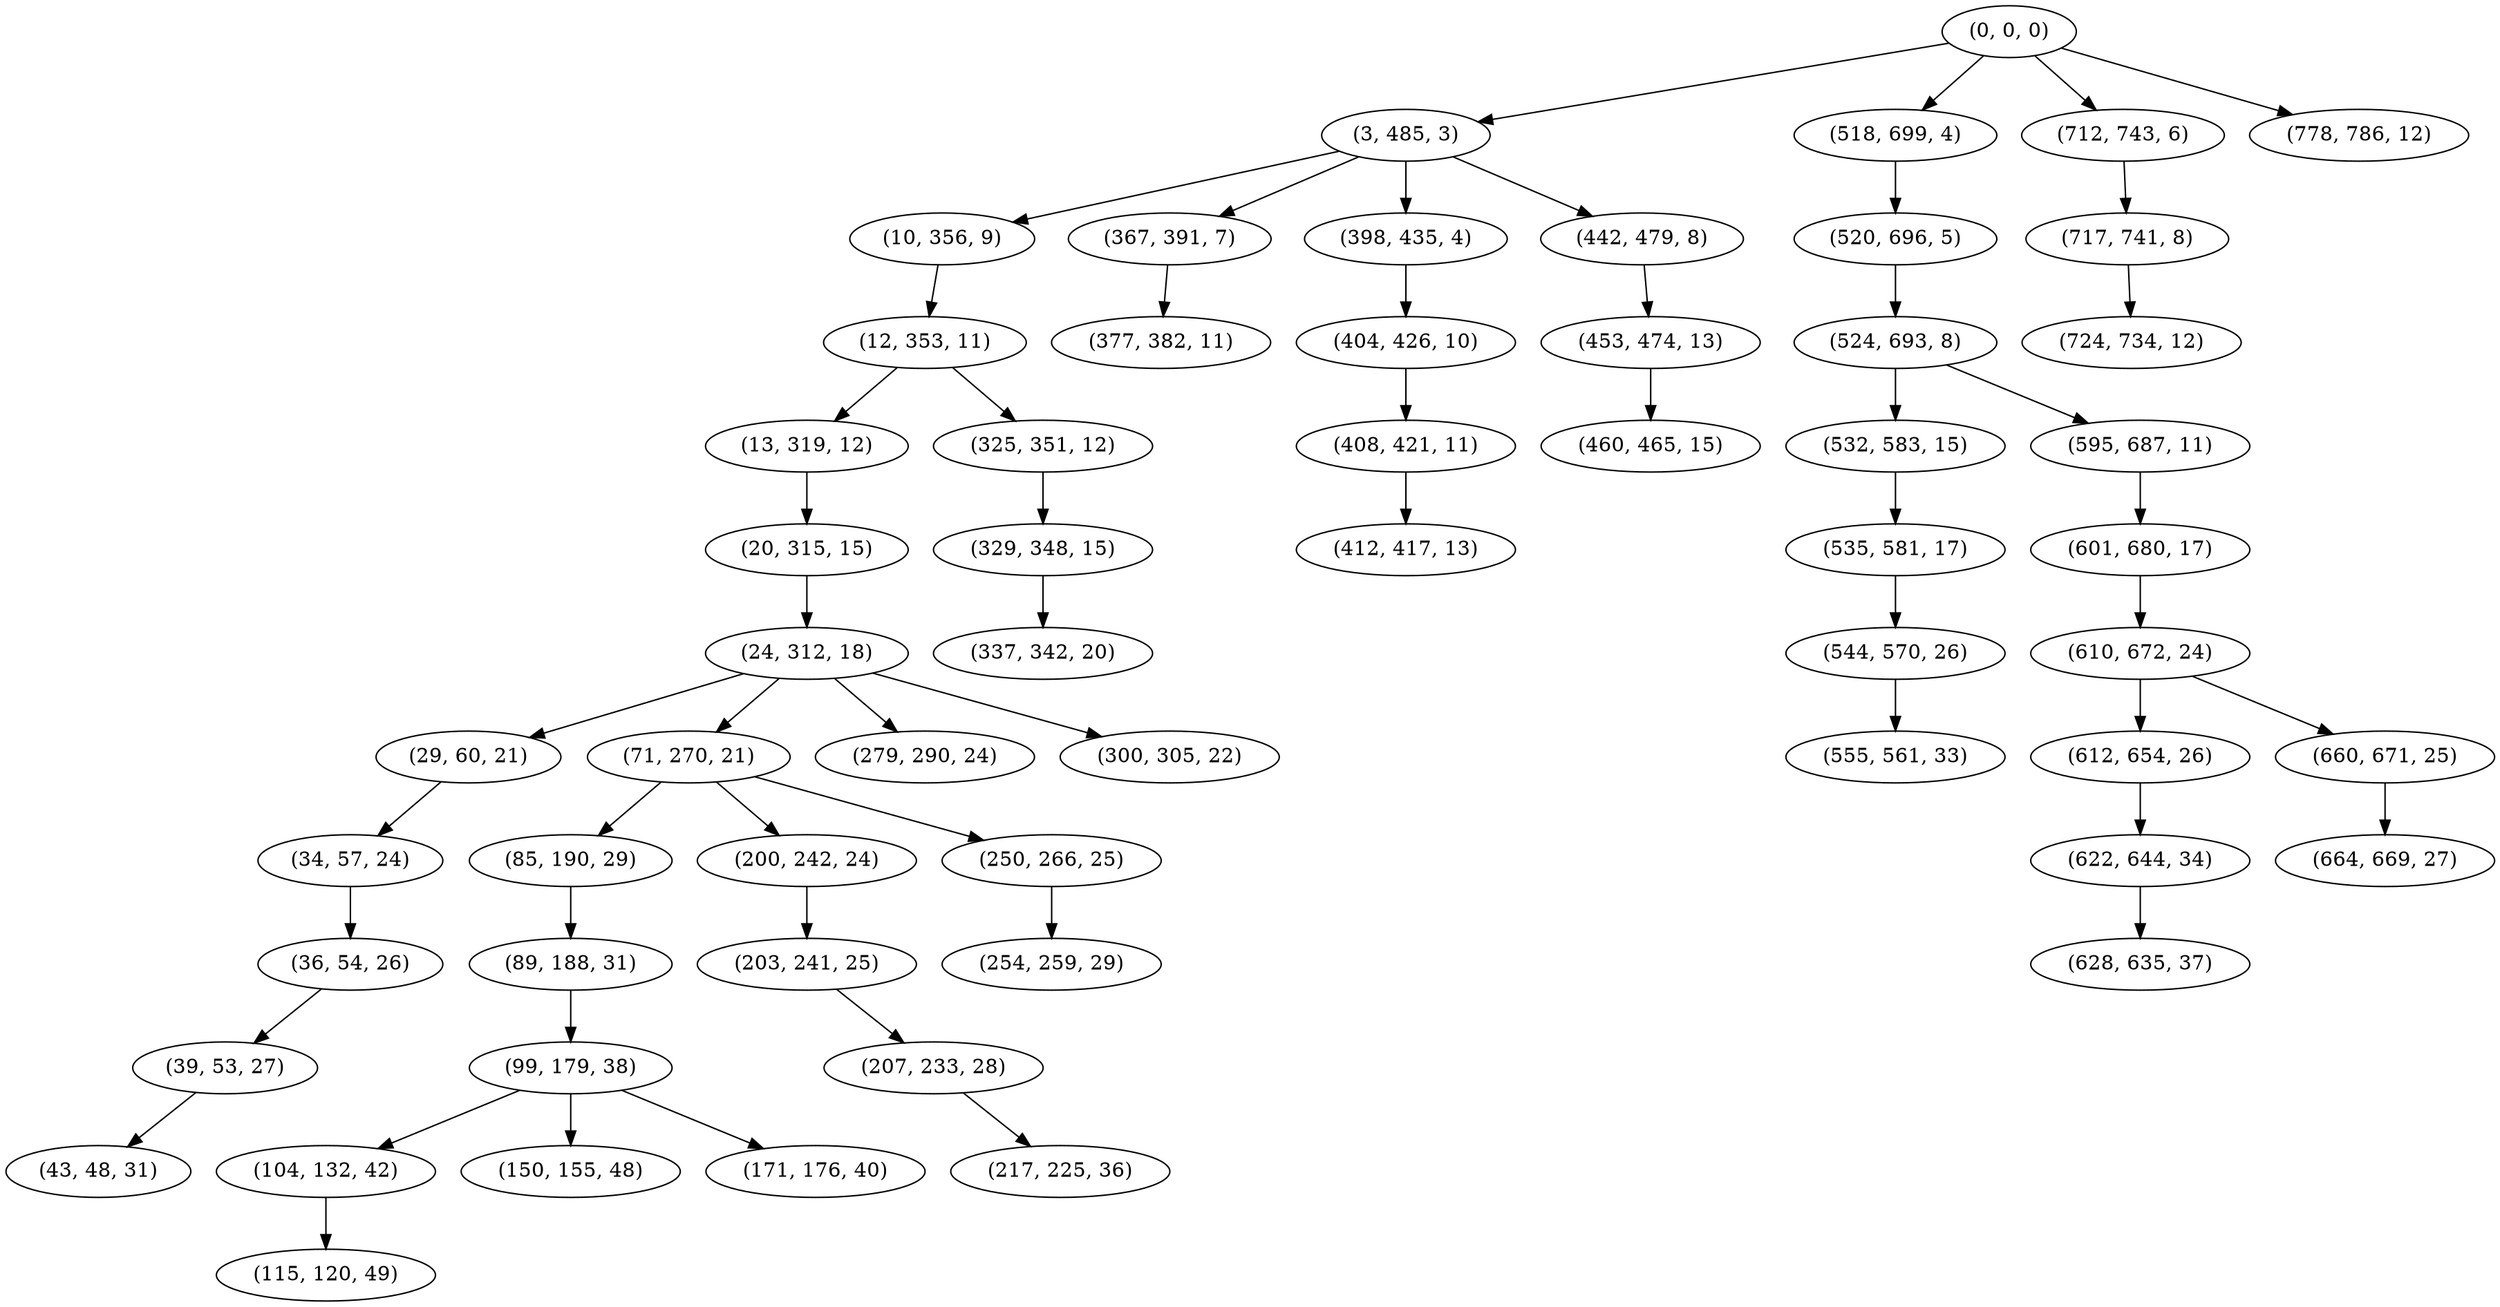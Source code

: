 digraph tree {
    "(0, 0, 0)";
    "(3, 485, 3)";
    "(10, 356, 9)";
    "(12, 353, 11)";
    "(13, 319, 12)";
    "(20, 315, 15)";
    "(24, 312, 18)";
    "(29, 60, 21)";
    "(34, 57, 24)";
    "(36, 54, 26)";
    "(39, 53, 27)";
    "(43, 48, 31)";
    "(71, 270, 21)";
    "(85, 190, 29)";
    "(89, 188, 31)";
    "(99, 179, 38)";
    "(104, 132, 42)";
    "(115, 120, 49)";
    "(150, 155, 48)";
    "(171, 176, 40)";
    "(200, 242, 24)";
    "(203, 241, 25)";
    "(207, 233, 28)";
    "(217, 225, 36)";
    "(250, 266, 25)";
    "(254, 259, 29)";
    "(279, 290, 24)";
    "(300, 305, 22)";
    "(325, 351, 12)";
    "(329, 348, 15)";
    "(337, 342, 20)";
    "(367, 391, 7)";
    "(377, 382, 11)";
    "(398, 435, 4)";
    "(404, 426, 10)";
    "(408, 421, 11)";
    "(412, 417, 13)";
    "(442, 479, 8)";
    "(453, 474, 13)";
    "(460, 465, 15)";
    "(518, 699, 4)";
    "(520, 696, 5)";
    "(524, 693, 8)";
    "(532, 583, 15)";
    "(535, 581, 17)";
    "(544, 570, 26)";
    "(555, 561, 33)";
    "(595, 687, 11)";
    "(601, 680, 17)";
    "(610, 672, 24)";
    "(612, 654, 26)";
    "(622, 644, 34)";
    "(628, 635, 37)";
    "(660, 671, 25)";
    "(664, 669, 27)";
    "(712, 743, 6)";
    "(717, 741, 8)";
    "(724, 734, 12)";
    "(778, 786, 12)";
    "(0, 0, 0)" -> "(3, 485, 3)";
    "(0, 0, 0)" -> "(518, 699, 4)";
    "(0, 0, 0)" -> "(712, 743, 6)";
    "(0, 0, 0)" -> "(778, 786, 12)";
    "(3, 485, 3)" -> "(10, 356, 9)";
    "(3, 485, 3)" -> "(367, 391, 7)";
    "(3, 485, 3)" -> "(398, 435, 4)";
    "(3, 485, 3)" -> "(442, 479, 8)";
    "(10, 356, 9)" -> "(12, 353, 11)";
    "(12, 353, 11)" -> "(13, 319, 12)";
    "(12, 353, 11)" -> "(325, 351, 12)";
    "(13, 319, 12)" -> "(20, 315, 15)";
    "(20, 315, 15)" -> "(24, 312, 18)";
    "(24, 312, 18)" -> "(29, 60, 21)";
    "(24, 312, 18)" -> "(71, 270, 21)";
    "(24, 312, 18)" -> "(279, 290, 24)";
    "(24, 312, 18)" -> "(300, 305, 22)";
    "(29, 60, 21)" -> "(34, 57, 24)";
    "(34, 57, 24)" -> "(36, 54, 26)";
    "(36, 54, 26)" -> "(39, 53, 27)";
    "(39, 53, 27)" -> "(43, 48, 31)";
    "(71, 270, 21)" -> "(85, 190, 29)";
    "(71, 270, 21)" -> "(200, 242, 24)";
    "(71, 270, 21)" -> "(250, 266, 25)";
    "(85, 190, 29)" -> "(89, 188, 31)";
    "(89, 188, 31)" -> "(99, 179, 38)";
    "(99, 179, 38)" -> "(104, 132, 42)";
    "(99, 179, 38)" -> "(150, 155, 48)";
    "(99, 179, 38)" -> "(171, 176, 40)";
    "(104, 132, 42)" -> "(115, 120, 49)";
    "(200, 242, 24)" -> "(203, 241, 25)";
    "(203, 241, 25)" -> "(207, 233, 28)";
    "(207, 233, 28)" -> "(217, 225, 36)";
    "(250, 266, 25)" -> "(254, 259, 29)";
    "(325, 351, 12)" -> "(329, 348, 15)";
    "(329, 348, 15)" -> "(337, 342, 20)";
    "(367, 391, 7)" -> "(377, 382, 11)";
    "(398, 435, 4)" -> "(404, 426, 10)";
    "(404, 426, 10)" -> "(408, 421, 11)";
    "(408, 421, 11)" -> "(412, 417, 13)";
    "(442, 479, 8)" -> "(453, 474, 13)";
    "(453, 474, 13)" -> "(460, 465, 15)";
    "(518, 699, 4)" -> "(520, 696, 5)";
    "(520, 696, 5)" -> "(524, 693, 8)";
    "(524, 693, 8)" -> "(532, 583, 15)";
    "(524, 693, 8)" -> "(595, 687, 11)";
    "(532, 583, 15)" -> "(535, 581, 17)";
    "(535, 581, 17)" -> "(544, 570, 26)";
    "(544, 570, 26)" -> "(555, 561, 33)";
    "(595, 687, 11)" -> "(601, 680, 17)";
    "(601, 680, 17)" -> "(610, 672, 24)";
    "(610, 672, 24)" -> "(612, 654, 26)";
    "(610, 672, 24)" -> "(660, 671, 25)";
    "(612, 654, 26)" -> "(622, 644, 34)";
    "(622, 644, 34)" -> "(628, 635, 37)";
    "(660, 671, 25)" -> "(664, 669, 27)";
    "(712, 743, 6)" -> "(717, 741, 8)";
    "(717, 741, 8)" -> "(724, 734, 12)";
}
